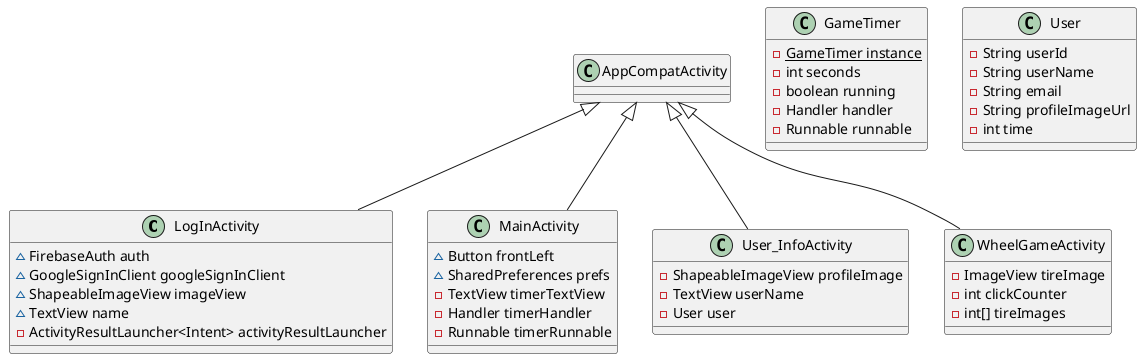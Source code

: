 @startuml
class LogInActivity {
~ FirebaseAuth auth
~ GoogleSignInClient googleSignInClient
~ ShapeableImageView imageView
~ TextView name
- ActivityResultLauncher<Intent> activityResultLauncher
}

class MainActivity {
~ Button frontLeft
~ SharedPreferences prefs
- TextView timerTextView
- Handler timerHandler
- Runnable timerRunnable
}

class GameTimer {
- {static} GameTimer instance
- int seconds
- boolean running
- Handler handler
- Runnable runnable
}

class User_InfoActivity {
- ShapeableImageView profileImage
- TextView userName
- User user
}

class User {
- String userId
- String userName
- String email
- String profileImageUrl
- int time
}

class WheelGameActivity {
- ImageView tireImage
- int clickCounter
- int[] tireImages
}



AppCompatActivity <|-- LogInActivity
AppCompatActivity <|-- MainActivity
AppCompatActivity <|-- User_InfoActivity
AppCompatActivity <|-- WheelGameActivity
@enduml